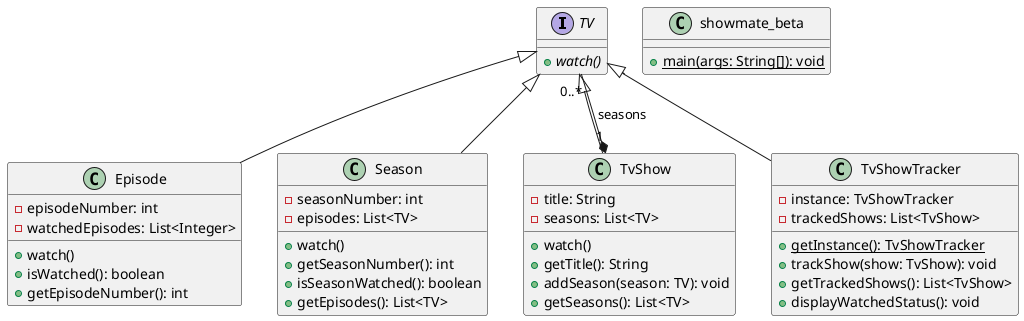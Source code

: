 @startuml

interface TV {
    {abstract} +watch()
}

class Episode {
    -episodeNumber: int
    -watchedEpisodes: List<Integer>
    +watch()
    +isWatched(): boolean
    +getEpisodeNumber(): int
}

class Season {
    -seasonNumber: int
    -episodes: List<TV>
    +watch()
    +getSeasonNumber(): int
    +isSeasonWatched(): boolean
    +getEpisodes(): List<TV>
}

class TvShow {
    -title: String
    -seasons: List<TV>
    +watch()
    +getTitle(): String
    +addSeason(season: TV): void
    +getSeasons(): List<TV>
}

class TvShowTracker {
    -instance: TvShowTracker
    -trackedShows: List<TvShow>
    {static} +getInstance(): TvShowTracker
    +trackShow(show: TvShow): void
    +getTrackedShows(): List<TvShow>
    +displayWatchedStatus(): void
}

class showmate_beta {
    {static} +main(args: String[]): void
}

TV <|-- Episode
TV <|-- Season
TV <|-- TvShow
TV <|-- TvShowTracker
TvShow "1" *-- "0..*" TV : seasons

@enduml
